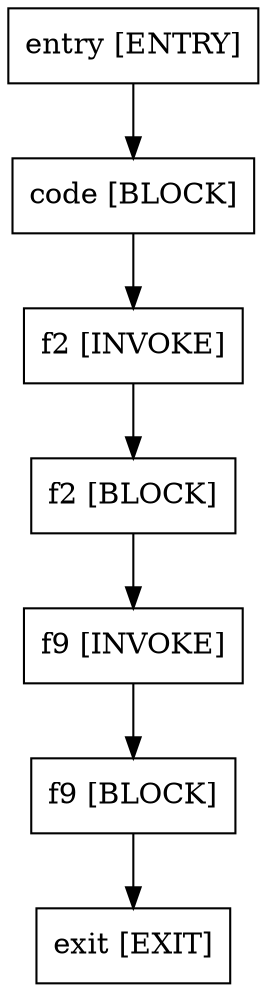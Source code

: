 digraph main{
"entry [ENTRY]"[shape=box];
"code [BLOCK]"[shape=box];
"f2 [INVOKE]"[shape=box];
"f2 [BLOCK]"[shape=box];
"f9 [INVOKE]"[shape=box];
"f9 [BLOCK]"[shape=box];
"exit [EXIT]"[shape=box];
"entry [ENTRY]"->"code [BLOCK]";
"code [BLOCK]"->"f2 [INVOKE]";
"f2 [INVOKE]"->"f2 [BLOCK]";
"f2 [BLOCK]"->"f9 [INVOKE]";
"f9 [INVOKE]"->"f9 [BLOCK]";
"f9 [BLOCK]"->"exit [EXIT]";

}
